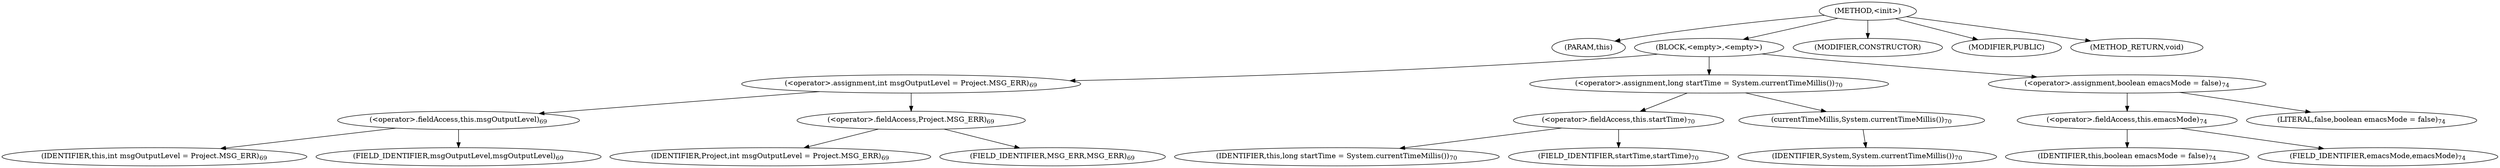 digraph "&lt;init&gt;" {  
"371" [label = <(METHOD,&lt;init&gt;)> ]
"372" [label = <(PARAM,this)> ]
"373" [label = <(BLOCK,&lt;empty&gt;,&lt;empty&gt;)> ]
"374" [label = <(&lt;operator&gt;.assignment,int msgOutputLevel = Project.MSG_ERR)<SUB>69</SUB>> ]
"375" [label = <(&lt;operator&gt;.fieldAccess,this.msgOutputLevel)<SUB>69</SUB>> ]
"376" [label = <(IDENTIFIER,this,int msgOutputLevel = Project.MSG_ERR)<SUB>69</SUB>> ]
"377" [label = <(FIELD_IDENTIFIER,msgOutputLevel,msgOutputLevel)<SUB>69</SUB>> ]
"378" [label = <(&lt;operator&gt;.fieldAccess,Project.MSG_ERR)<SUB>69</SUB>> ]
"379" [label = <(IDENTIFIER,Project,int msgOutputLevel = Project.MSG_ERR)<SUB>69</SUB>> ]
"380" [label = <(FIELD_IDENTIFIER,MSG_ERR,MSG_ERR)<SUB>69</SUB>> ]
"381" [label = <(&lt;operator&gt;.assignment,long startTime = System.currentTimeMillis())<SUB>70</SUB>> ]
"382" [label = <(&lt;operator&gt;.fieldAccess,this.startTime)<SUB>70</SUB>> ]
"383" [label = <(IDENTIFIER,this,long startTime = System.currentTimeMillis())<SUB>70</SUB>> ]
"384" [label = <(FIELD_IDENTIFIER,startTime,startTime)<SUB>70</SUB>> ]
"385" [label = <(currentTimeMillis,System.currentTimeMillis())<SUB>70</SUB>> ]
"386" [label = <(IDENTIFIER,System,System.currentTimeMillis())<SUB>70</SUB>> ]
"387" [label = <(&lt;operator&gt;.assignment,boolean emacsMode = false)<SUB>74</SUB>> ]
"388" [label = <(&lt;operator&gt;.fieldAccess,this.emacsMode)<SUB>74</SUB>> ]
"389" [label = <(IDENTIFIER,this,boolean emacsMode = false)<SUB>74</SUB>> ]
"390" [label = <(FIELD_IDENTIFIER,emacsMode,emacsMode)<SUB>74</SUB>> ]
"391" [label = <(LITERAL,false,boolean emacsMode = false)<SUB>74</SUB>> ]
"392" [label = <(MODIFIER,CONSTRUCTOR)> ]
"393" [label = <(MODIFIER,PUBLIC)> ]
"394" [label = <(METHOD_RETURN,void)> ]
  "371" -> "372" 
  "371" -> "373" 
  "371" -> "392" 
  "371" -> "393" 
  "371" -> "394" 
  "373" -> "374" 
  "373" -> "381" 
  "373" -> "387" 
  "374" -> "375" 
  "374" -> "378" 
  "375" -> "376" 
  "375" -> "377" 
  "378" -> "379" 
  "378" -> "380" 
  "381" -> "382" 
  "381" -> "385" 
  "382" -> "383" 
  "382" -> "384" 
  "385" -> "386" 
  "387" -> "388" 
  "387" -> "391" 
  "388" -> "389" 
  "388" -> "390" 
}
